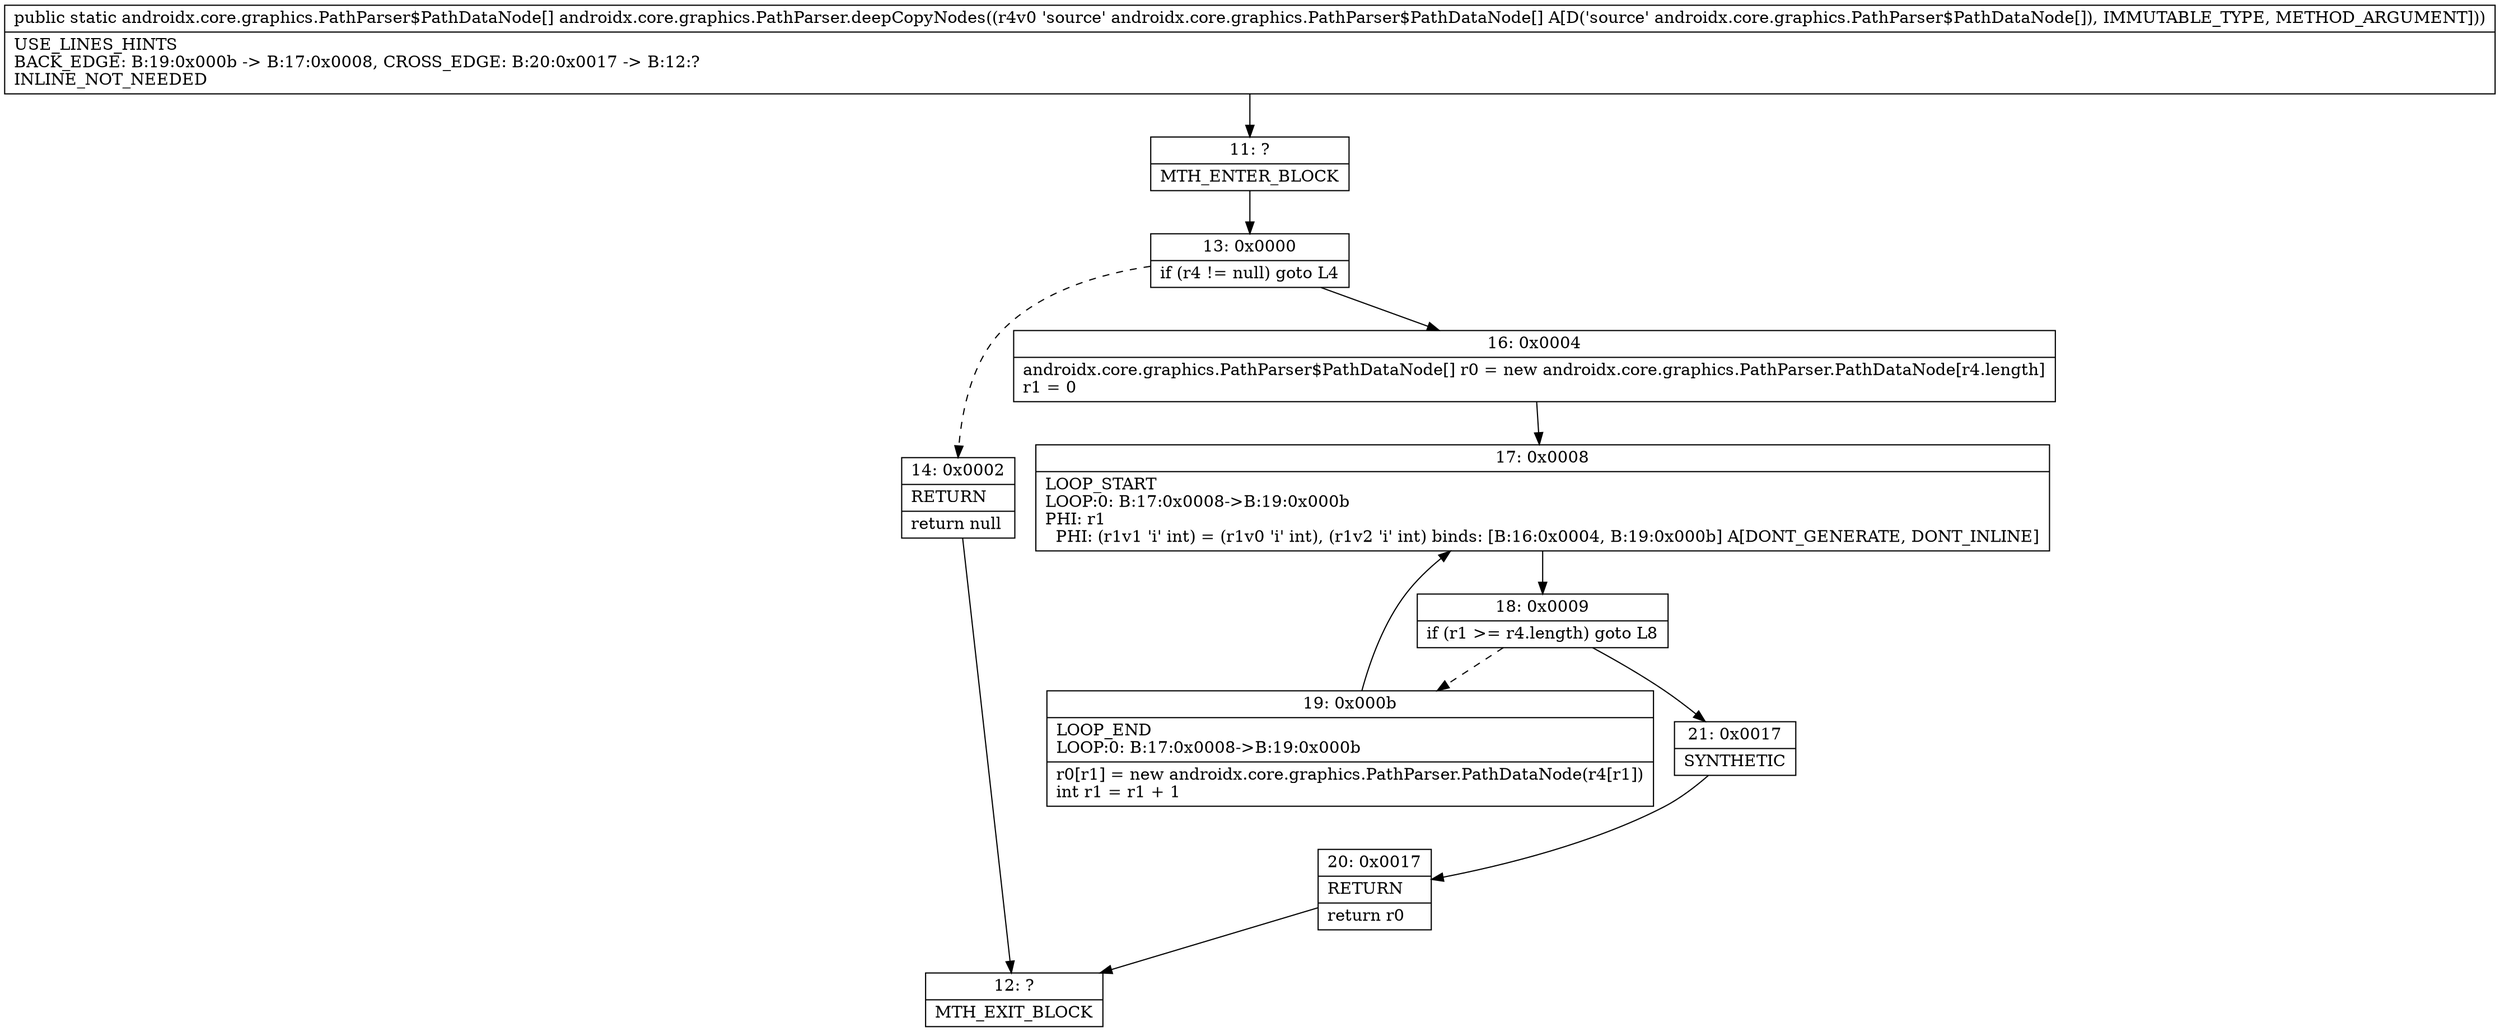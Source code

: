 digraph "CFG forandroidx.core.graphics.PathParser.deepCopyNodes([Landroidx\/core\/graphics\/PathParser$PathDataNode;)[Landroidx\/core\/graphics\/PathParser$PathDataNode;" {
Node_11 [shape=record,label="{11\:\ ?|MTH_ENTER_BLOCK\l}"];
Node_13 [shape=record,label="{13\:\ 0x0000|if (r4 != null) goto L4\l}"];
Node_14 [shape=record,label="{14\:\ 0x0002|RETURN\l|return null\l}"];
Node_12 [shape=record,label="{12\:\ ?|MTH_EXIT_BLOCK\l}"];
Node_16 [shape=record,label="{16\:\ 0x0004|androidx.core.graphics.PathParser$PathDataNode[] r0 = new androidx.core.graphics.PathParser.PathDataNode[r4.length]\lr1 = 0\l}"];
Node_17 [shape=record,label="{17\:\ 0x0008|LOOP_START\lLOOP:0: B:17:0x0008\-\>B:19:0x000b\lPHI: r1 \l  PHI: (r1v1 'i' int) = (r1v0 'i' int), (r1v2 'i' int) binds: [B:16:0x0004, B:19:0x000b] A[DONT_GENERATE, DONT_INLINE]\l}"];
Node_18 [shape=record,label="{18\:\ 0x0009|if (r1 \>= r4.length) goto L8\l}"];
Node_19 [shape=record,label="{19\:\ 0x000b|LOOP_END\lLOOP:0: B:17:0x0008\-\>B:19:0x000b\l|r0[r1] = new androidx.core.graphics.PathParser.PathDataNode(r4[r1])\lint r1 = r1 + 1\l}"];
Node_21 [shape=record,label="{21\:\ 0x0017|SYNTHETIC\l}"];
Node_20 [shape=record,label="{20\:\ 0x0017|RETURN\l|return r0\l}"];
MethodNode[shape=record,label="{public static androidx.core.graphics.PathParser$PathDataNode[] androidx.core.graphics.PathParser.deepCopyNodes((r4v0 'source' androidx.core.graphics.PathParser$PathDataNode[] A[D('source' androidx.core.graphics.PathParser$PathDataNode[]), IMMUTABLE_TYPE, METHOD_ARGUMENT]))  | USE_LINES_HINTS\lBACK_EDGE: B:19:0x000b \-\> B:17:0x0008, CROSS_EDGE: B:20:0x0017 \-\> B:12:?\lINLINE_NOT_NEEDED\l}"];
MethodNode -> Node_11;Node_11 -> Node_13;
Node_13 -> Node_14[style=dashed];
Node_13 -> Node_16;
Node_14 -> Node_12;
Node_16 -> Node_17;
Node_17 -> Node_18;
Node_18 -> Node_19[style=dashed];
Node_18 -> Node_21;
Node_19 -> Node_17;
Node_21 -> Node_20;
Node_20 -> Node_12;
}

